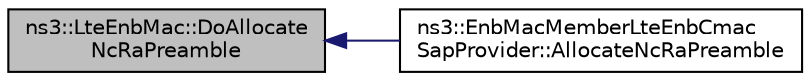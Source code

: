 digraph "ns3::LteEnbMac::DoAllocateNcRaPreamble"
{
  edge [fontname="Helvetica",fontsize="10",labelfontname="Helvetica",labelfontsize="10"];
  node [fontname="Helvetica",fontsize="10",shape=record];
  rankdir="LR";
  Node1 [label="ns3::LteEnbMac::DoAllocate\lNcRaPreamble",height=0.2,width=0.4,color="black", fillcolor="grey75", style="filled", fontcolor="black"];
  Node1 -> Node2 [dir="back",color="midnightblue",fontsize="10",style="solid"];
  Node2 [label="ns3::EnbMacMemberLteEnbCmac\lSapProvider::AllocateNcRaPreamble",height=0.2,width=0.4,color="black", fillcolor="white", style="filled",URL="$d6/d31/classns3_1_1EnbMacMemberLteEnbCmacSapProvider.html#a6760e7769f2cfdf6cd71b978dc87cd78"];
}
